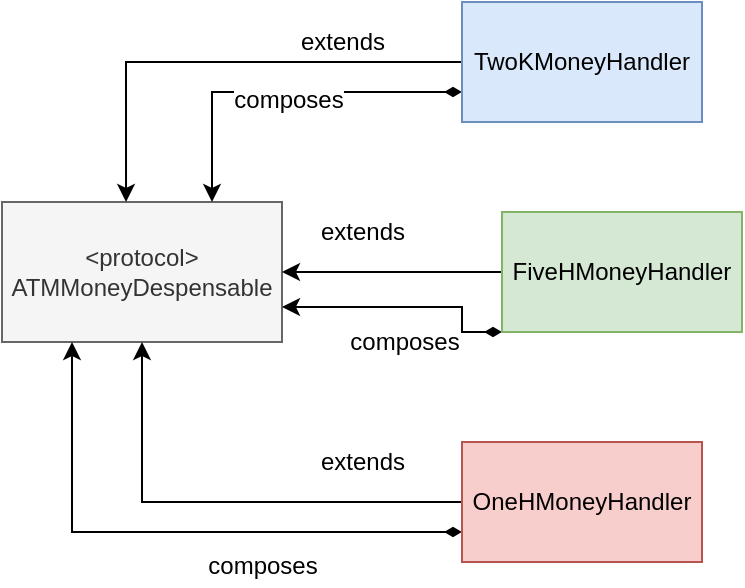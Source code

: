 <mxfile version="12.4.2" type="device" pages="1"><diagram id="CufPUTAoMh7L-BN-h-GT" name="Page-1"><mxGraphModel dx="1106" dy="758" grid="1" gridSize="10" guides="1" tooltips="1" connect="1" arrows="1" fold="1" page="1" pageScale="1" pageWidth="827" pageHeight="1169" math="0" shadow="0"><root><mxCell id="0"/><mxCell id="1" parent="0"/><mxCell id="SWw_gOfAxmDe-USA2DDI-1" value="&amp;lt;protocol&amp;gt;&lt;br&gt;ATMMoneyDespensable" style="rounded=0;whiteSpace=wrap;html=1;fillColor=#f5f5f5;strokeColor=#666666;fontColor=#333333;" vertex="1" parent="1"><mxGeometry x="290" y="300" width="140" height="70" as="geometry"/></mxCell><mxCell id="SWw_gOfAxmDe-USA2DDI-5" style="edgeStyle=orthogonalEdgeStyle;rounded=0;orthogonalLoop=1;jettySize=auto;html=1;entryX=0.443;entryY=0;entryDx=0;entryDy=0;entryPerimeter=0;" edge="1" parent="1" source="SWw_gOfAxmDe-USA2DDI-2" target="SWw_gOfAxmDe-USA2DDI-1"><mxGeometry relative="1" as="geometry"/></mxCell><mxCell id="SWw_gOfAxmDe-USA2DDI-15" style="edgeStyle=orthogonalEdgeStyle;rounded=0;orthogonalLoop=1;jettySize=auto;html=1;exitX=0;exitY=0.75;exitDx=0;exitDy=0;entryX=0.75;entryY=0;entryDx=0;entryDy=0;startArrow=diamondThin;startFill=1;" edge="1" parent="1" source="SWw_gOfAxmDe-USA2DDI-2" target="SWw_gOfAxmDe-USA2DDI-1"><mxGeometry relative="1" as="geometry"/></mxCell><mxCell id="SWw_gOfAxmDe-USA2DDI-16" value="composes" style="text;html=1;align=center;verticalAlign=middle;resizable=0;points=[];;labelBackgroundColor=#ffffff;" vertex="1" connectable="0" parent="SWw_gOfAxmDe-USA2DDI-15"><mxGeometry x="-0.033" y="4" relative="1" as="geometry"><mxPoint as="offset"/></mxGeometry></mxCell><mxCell id="SWw_gOfAxmDe-USA2DDI-2" value="TwoKMoneyHandler" style="rounded=0;whiteSpace=wrap;html=1;fillColor=#dae8fc;strokeColor=#6c8ebf;" vertex="1" parent="1"><mxGeometry x="520" y="200" width="120" height="60" as="geometry"/></mxCell><mxCell id="SWw_gOfAxmDe-USA2DDI-6" style="edgeStyle=orthogonalEdgeStyle;rounded=0;orthogonalLoop=1;jettySize=auto;html=1;entryX=1;entryY=0.5;entryDx=0;entryDy=0;" edge="1" parent="1" source="SWw_gOfAxmDe-USA2DDI-3" target="SWw_gOfAxmDe-USA2DDI-1"><mxGeometry relative="1" as="geometry"/></mxCell><mxCell id="SWw_gOfAxmDe-USA2DDI-17" style="edgeStyle=orthogonalEdgeStyle;rounded=0;orthogonalLoop=1;jettySize=auto;html=1;exitX=0;exitY=1;exitDx=0;exitDy=0;entryX=1;entryY=0.75;entryDx=0;entryDy=0;startArrow=diamondThin;startFill=1;" edge="1" parent="1" source="SWw_gOfAxmDe-USA2DDI-3" target="SWw_gOfAxmDe-USA2DDI-1"><mxGeometry relative="1" as="geometry"><Array as="points"><mxPoint x="520" y="365"/><mxPoint x="520" y="353"/></Array></mxGeometry></mxCell><mxCell id="SWw_gOfAxmDe-USA2DDI-3" value="FiveHMoneyHandler" style="rounded=0;whiteSpace=wrap;html=1;fillColor=#d5e8d4;strokeColor=#82b366;" vertex="1" parent="1"><mxGeometry x="540" y="305" width="120" height="60" as="geometry"/></mxCell><mxCell id="SWw_gOfAxmDe-USA2DDI-7" style="edgeStyle=orthogonalEdgeStyle;rounded=0;orthogonalLoop=1;jettySize=auto;html=1;" edge="1" parent="1" source="SWw_gOfAxmDe-USA2DDI-4" target="SWw_gOfAxmDe-USA2DDI-1"><mxGeometry relative="1" as="geometry"/></mxCell><mxCell id="SWw_gOfAxmDe-USA2DDI-18" style="edgeStyle=orthogonalEdgeStyle;rounded=0;orthogonalLoop=1;jettySize=auto;html=1;exitX=0;exitY=0.75;exitDx=0;exitDy=0;entryX=0.25;entryY=1;entryDx=0;entryDy=0;startArrow=diamondThin;startFill=1;" edge="1" parent="1" source="SWw_gOfAxmDe-USA2DDI-4" target="SWw_gOfAxmDe-USA2DDI-1"><mxGeometry relative="1" as="geometry"/></mxCell><mxCell id="SWw_gOfAxmDe-USA2DDI-4" value="OneHMoneyHandler" style="rounded=0;whiteSpace=wrap;html=1;fillColor=#f8cecc;strokeColor=#b85450;" vertex="1" parent="1"><mxGeometry x="520" y="420" width="120" height="60" as="geometry"/></mxCell><mxCell id="SWw_gOfAxmDe-USA2DDI-8" value="extends" style="text;html=1;align=center;verticalAlign=middle;resizable=0;points=[];;autosize=1;" vertex="1" parent="1"><mxGeometry x="430" y="210" width="60" height="20" as="geometry"/></mxCell><mxCell id="SWw_gOfAxmDe-USA2DDI-9" value="extends" style="text;html=1;align=center;verticalAlign=middle;resizable=0;points=[];;autosize=1;" vertex="1" parent="1"><mxGeometry x="440" y="305" width="60" height="20" as="geometry"/></mxCell><mxCell id="SWw_gOfAxmDe-USA2DDI-10" value="extends" style="text;html=1;align=center;verticalAlign=middle;resizable=0;points=[];;autosize=1;" vertex="1" parent="1"><mxGeometry x="440" y="420" width="60" height="20" as="geometry"/></mxCell><mxCell id="SWw_gOfAxmDe-USA2DDI-19" value="composes" style="text;html=1;align=center;verticalAlign=middle;resizable=0;points=[];;autosize=1;" vertex="1" parent="1"><mxGeometry x="456" y="360" width="70" height="20" as="geometry"/></mxCell><mxCell id="SWw_gOfAxmDe-USA2DDI-20" value="composes" style="text;html=1;align=center;verticalAlign=middle;resizable=0;points=[];;autosize=1;" vertex="1" parent="1"><mxGeometry x="385" y="472" width="70" height="20" as="geometry"/></mxCell></root></mxGraphModel></diagram></mxfile>